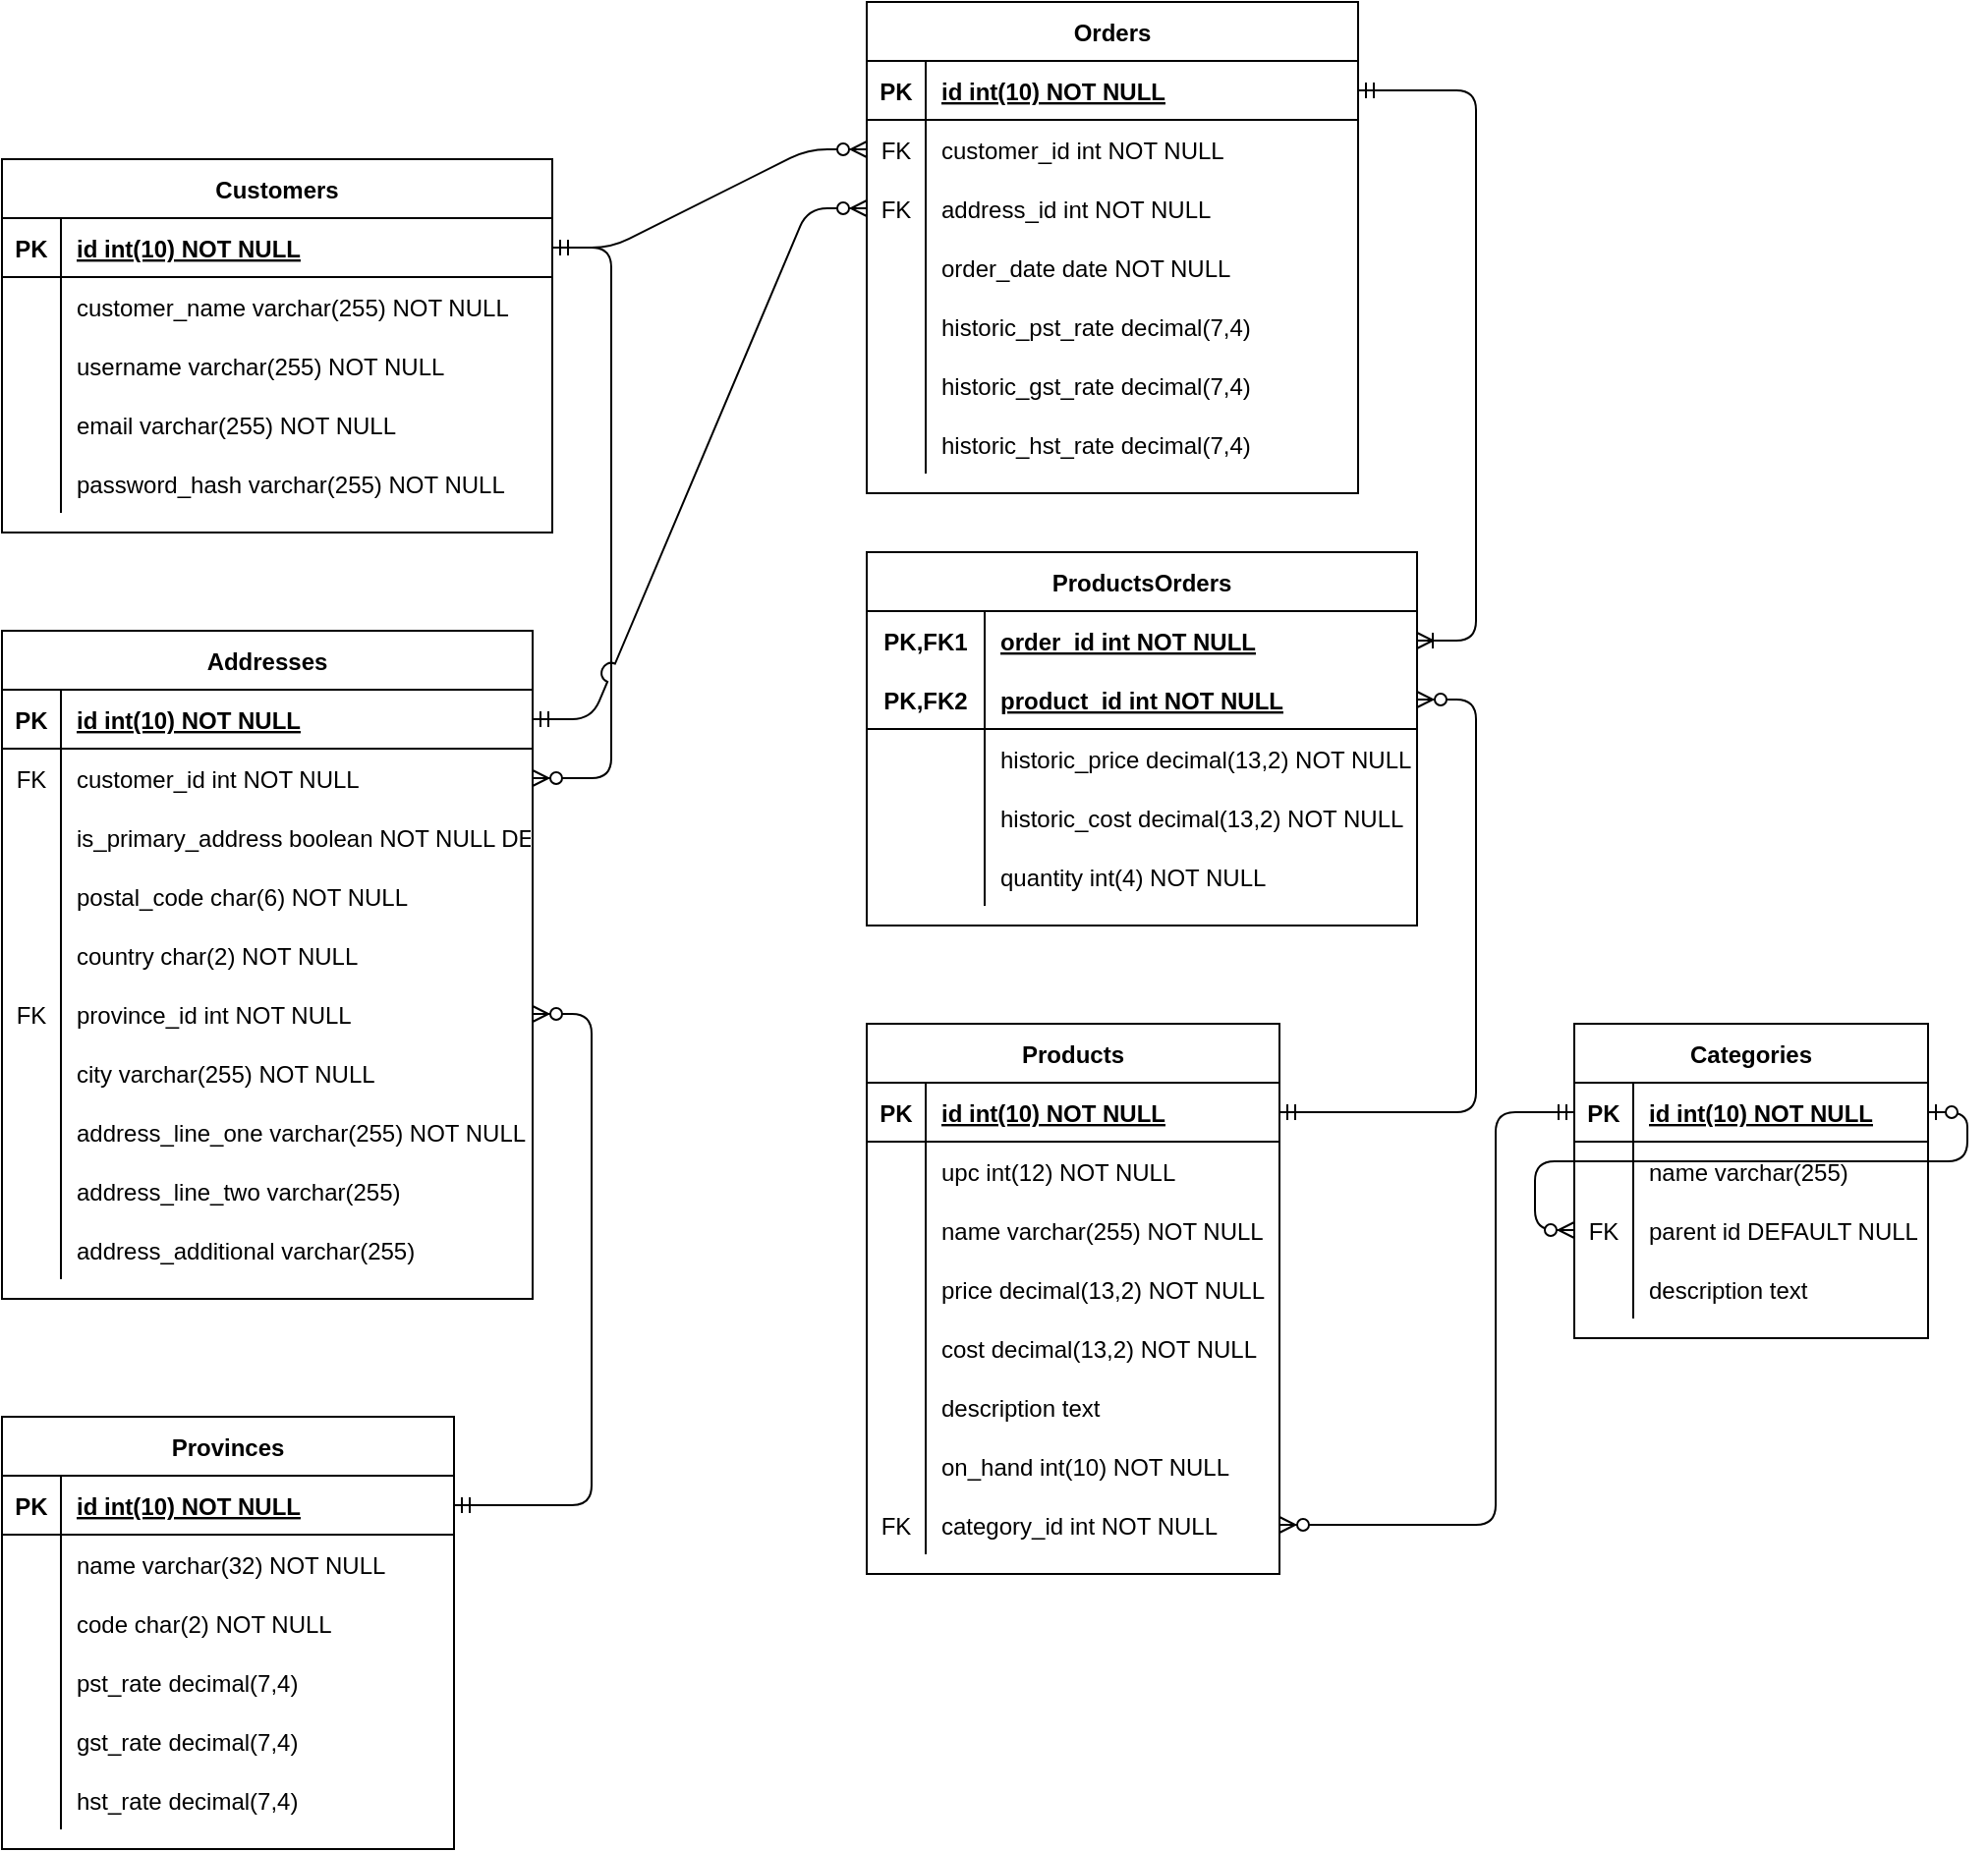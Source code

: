 <mxfile version="13.9.2" type="device"><diagram id="R2lEEEUBdFMjLlhIrx00" name="Page-1"><mxGraphModel dx="1422" dy="1862" grid="1" gridSize="10" guides="1" tooltips="1" connect="1" arrows="1" fold="1" page="1" pageScale="1" pageWidth="850" pageHeight="1100" math="0" shadow="0" extFonts="Permanent Marker^https://fonts.googleapis.com/css?family=Permanent+Marker"><root><mxCell id="0"/><mxCell id="1" parent="0"/><mxCell id="C-vyLk0tnHw3VtMMgP7b-2" value="Orders" style="shape=table;startSize=30;container=1;collapsible=1;childLayout=tableLayout;fixedRows=1;rowLines=0;fontStyle=1;align=center;resizeLast=1;" parent="1" vertex="1"><mxGeometry x="520" y="-160" width="250" height="250" as="geometry"/></mxCell><mxCell id="C-vyLk0tnHw3VtMMgP7b-3" value="" style="shape=partialRectangle;collapsible=0;dropTarget=0;pointerEvents=0;fillColor=none;points=[[0,0.5],[1,0.5]];portConstraint=eastwest;top=0;left=0;right=0;bottom=1;" parent="C-vyLk0tnHw3VtMMgP7b-2" vertex="1"><mxGeometry y="30" width="250" height="30" as="geometry"/></mxCell><mxCell id="C-vyLk0tnHw3VtMMgP7b-4" value="PK" style="shape=partialRectangle;overflow=hidden;connectable=0;fillColor=none;top=0;left=0;bottom=0;right=0;fontStyle=1;" parent="C-vyLk0tnHw3VtMMgP7b-3" vertex="1"><mxGeometry width="30" height="30" as="geometry"/></mxCell><mxCell id="C-vyLk0tnHw3VtMMgP7b-5" value="id int(10) NOT NULL" style="shape=partialRectangle;overflow=hidden;connectable=0;fillColor=none;top=0;left=0;bottom=0;right=0;align=left;spacingLeft=6;fontStyle=5;" parent="C-vyLk0tnHw3VtMMgP7b-3" vertex="1"><mxGeometry x="30" width="220" height="30" as="geometry"/></mxCell><mxCell id="C-vyLk0tnHw3VtMMgP7b-6" value="" style="shape=partialRectangle;collapsible=0;dropTarget=0;pointerEvents=0;fillColor=none;points=[[0,0.5],[1,0.5]];portConstraint=eastwest;top=0;left=0;right=0;bottom=0;" parent="C-vyLk0tnHw3VtMMgP7b-2" vertex="1"><mxGeometry y="60" width="250" height="30" as="geometry"/></mxCell><mxCell id="C-vyLk0tnHw3VtMMgP7b-7" value="FK" style="shape=partialRectangle;overflow=hidden;connectable=0;fillColor=none;top=0;left=0;bottom=0;right=0;" parent="C-vyLk0tnHw3VtMMgP7b-6" vertex="1"><mxGeometry width="30" height="30" as="geometry"/></mxCell><mxCell id="C-vyLk0tnHw3VtMMgP7b-8" value="customer_id int NOT NULL" style="shape=partialRectangle;overflow=hidden;connectable=0;fillColor=none;top=0;left=0;bottom=0;right=0;align=left;spacingLeft=6;" parent="C-vyLk0tnHw3VtMMgP7b-6" vertex="1"><mxGeometry x="30" width="220" height="30" as="geometry"/></mxCell><mxCell id="nPhzW1lSRiC0p9rcj-Ub-2" value="" style="shape=partialRectangle;collapsible=0;dropTarget=0;pointerEvents=0;fillColor=none;top=0;left=0;bottom=0;right=0;points=[[0,0.5],[1,0.5]];portConstraint=eastwest;" parent="C-vyLk0tnHw3VtMMgP7b-2" vertex="1"><mxGeometry y="90" width="250" height="30" as="geometry"/></mxCell><mxCell id="nPhzW1lSRiC0p9rcj-Ub-3" value="FK" style="shape=partialRectangle;connectable=0;fillColor=none;top=0;left=0;bottom=0;right=0;fontStyle=0;overflow=hidden;" parent="nPhzW1lSRiC0p9rcj-Ub-2" vertex="1"><mxGeometry width="30" height="30" as="geometry"/></mxCell><mxCell id="nPhzW1lSRiC0p9rcj-Ub-4" value="address_id int NOT NULL" style="shape=partialRectangle;connectable=0;fillColor=none;top=0;left=0;bottom=0;right=0;align=left;spacingLeft=6;fontStyle=0;overflow=hidden;" parent="nPhzW1lSRiC0p9rcj-Ub-2" vertex="1"><mxGeometry x="30" width="220" height="30" as="geometry"/></mxCell><mxCell id="C-vyLk0tnHw3VtMMgP7b-9" value="" style="shape=partialRectangle;collapsible=0;dropTarget=0;pointerEvents=0;fillColor=none;points=[[0,0.5],[1,0.5]];portConstraint=eastwest;top=0;left=0;right=0;bottom=0;" parent="C-vyLk0tnHw3VtMMgP7b-2" vertex="1"><mxGeometry y="120" width="250" height="30" as="geometry"/></mxCell><mxCell id="C-vyLk0tnHw3VtMMgP7b-10" value="" style="shape=partialRectangle;overflow=hidden;connectable=0;fillColor=none;top=0;left=0;bottom=0;right=0;" parent="C-vyLk0tnHw3VtMMgP7b-9" vertex="1"><mxGeometry width="30" height="30" as="geometry"/></mxCell><mxCell id="C-vyLk0tnHw3VtMMgP7b-11" value="order_date date NOT NULL" style="shape=partialRectangle;overflow=hidden;connectable=0;fillColor=none;top=0;left=0;bottom=0;right=0;align=left;spacingLeft=6;" parent="C-vyLk0tnHw3VtMMgP7b-9" vertex="1"><mxGeometry x="30" width="220" height="30" as="geometry"/></mxCell><mxCell id="nPhzW1lSRiC0p9rcj-Ub-43" value="" style="shape=partialRectangle;collapsible=0;dropTarget=0;pointerEvents=0;fillColor=none;top=0;left=0;bottom=0;right=0;points=[[0,0.5],[1,0.5]];portConstraint=eastwest;" parent="C-vyLk0tnHw3VtMMgP7b-2" vertex="1"><mxGeometry y="150" width="250" height="30" as="geometry"/></mxCell><mxCell id="nPhzW1lSRiC0p9rcj-Ub-44" value="" style="shape=partialRectangle;connectable=0;fillColor=none;top=0;left=0;bottom=0;right=0;editable=1;overflow=hidden;" parent="nPhzW1lSRiC0p9rcj-Ub-43" vertex="1"><mxGeometry width="30" height="30" as="geometry"/></mxCell><mxCell id="nPhzW1lSRiC0p9rcj-Ub-45" value="historic_pst_rate decimal(7,4)" style="shape=partialRectangle;connectable=0;fillColor=none;top=0;left=0;bottom=0;right=0;align=left;spacingLeft=6;overflow=hidden;" parent="nPhzW1lSRiC0p9rcj-Ub-43" vertex="1"><mxGeometry x="30" width="220" height="30" as="geometry"/></mxCell><mxCell id="nPhzW1lSRiC0p9rcj-Ub-46" value="" style="shape=partialRectangle;collapsible=0;dropTarget=0;pointerEvents=0;fillColor=none;top=0;left=0;bottom=0;right=0;points=[[0,0.5],[1,0.5]];portConstraint=eastwest;" parent="C-vyLk0tnHw3VtMMgP7b-2" vertex="1"><mxGeometry y="180" width="250" height="30" as="geometry"/></mxCell><mxCell id="nPhzW1lSRiC0p9rcj-Ub-47" value="" style="shape=partialRectangle;connectable=0;fillColor=none;top=0;left=0;bottom=0;right=0;editable=1;overflow=hidden;" parent="nPhzW1lSRiC0p9rcj-Ub-46" vertex="1"><mxGeometry width="30" height="30" as="geometry"/></mxCell><mxCell id="nPhzW1lSRiC0p9rcj-Ub-48" value="historic_gst_rate decimal(7,4)" style="shape=partialRectangle;connectable=0;fillColor=none;top=0;left=0;bottom=0;right=0;align=left;spacingLeft=6;overflow=hidden;" parent="nPhzW1lSRiC0p9rcj-Ub-46" vertex="1"><mxGeometry x="30" width="220" height="30" as="geometry"/></mxCell><mxCell id="nPhzW1lSRiC0p9rcj-Ub-57" value="" style="shape=partialRectangle;collapsible=0;dropTarget=0;pointerEvents=0;fillColor=none;top=0;left=0;bottom=0;right=0;points=[[0,0.5],[1,0.5]];portConstraint=eastwest;" parent="C-vyLk0tnHw3VtMMgP7b-2" vertex="1"><mxGeometry y="210" width="250" height="30" as="geometry"/></mxCell><mxCell id="nPhzW1lSRiC0p9rcj-Ub-58" value="" style="shape=partialRectangle;connectable=0;fillColor=none;top=0;left=0;bottom=0;right=0;editable=1;overflow=hidden;" parent="nPhzW1lSRiC0p9rcj-Ub-57" vertex="1"><mxGeometry width="30" height="30" as="geometry"/></mxCell><mxCell id="nPhzW1lSRiC0p9rcj-Ub-59" value="historic_hst_rate decimal(7,4)" style="shape=partialRectangle;connectable=0;fillColor=none;top=0;left=0;bottom=0;right=0;align=left;spacingLeft=6;overflow=hidden;" parent="nPhzW1lSRiC0p9rcj-Ub-57" vertex="1"><mxGeometry x="30" width="220" height="30" as="geometry"/></mxCell><mxCell id="C-vyLk0tnHw3VtMMgP7b-23" value="Customers" style="shape=table;startSize=30;container=1;collapsible=1;childLayout=tableLayout;fixedRows=1;rowLines=0;fontStyle=1;align=center;resizeLast=1;" parent="1" vertex="1"><mxGeometry x="80" y="-80" width="280" height="190" as="geometry"/></mxCell><mxCell id="C-vyLk0tnHw3VtMMgP7b-24" value="" style="shape=partialRectangle;collapsible=0;dropTarget=0;pointerEvents=0;fillColor=none;points=[[0,0.5],[1,0.5]];portConstraint=eastwest;top=0;left=0;right=0;bottom=1;" parent="C-vyLk0tnHw3VtMMgP7b-23" vertex="1"><mxGeometry y="30" width="280" height="30" as="geometry"/></mxCell><mxCell id="C-vyLk0tnHw3VtMMgP7b-25" value="PK" style="shape=partialRectangle;overflow=hidden;connectable=0;fillColor=none;top=0;left=0;bottom=0;right=0;fontStyle=1;" parent="C-vyLk0tnHw3VtMMgP7b-24" vertex="1"><mxGeometry width="30" height="30" as="geometry"/></mxCell><mxCell id="C-vyLk0tnHw3VtMMgP7b-26" value="id int(10) NOT NULL" style="shape=partialRectangle;overflow=hidden;connectable=0;fillColor=none;top=0;left=0;bottom=0;right=0;align=left;spacingLeft=6;fontStyle=5;" parent="C-vyLk0tnHw3VtMMgP7b-24" vertex="1"><mxGeometry x="30" width="250" height="30" as="geometry"/></mxCell><mxCell id="C-vyLk0tnHw3VtMMgP7b-27" value="" style="shape=partialRectangle;collapsible=0;dropTarget=0;pointerEvents=0;fillColor=none;points=[[0,0.5],[1,0.5]];portConstraint=eastwest;top=0;left=0;right=0;bottom=0;" parent="C-vyLk0tnHw3VtMMgP7b-23" vertex="1"><mxGeometry y="60" width="280" height="30" as="geometry"/></mxCell><mxCell id="C-vyLk0tnHw3VtMMgP7b-28" value="" style="shape=partialRectangle;overflow=hidden;connectable=0;fillColor=none;top=0;left=0;bottom=0;right=0;" parent="C-vyLk0tnHw3VtMMgP7b-27" vertex="1"><mxGeometry width="30" height="30" as="geometry"/></mxCell><mxCell id="C-vyLk0tnHw3VtMMgP7b-29" value="customer_name varchar(255) NOT NULL" style="shape=partialRectangle;overflow=hidden;connectable=0;fillColor=none;top=0;left=0;bottom=0;right=0;align=left;spacingLeft=6;" parent="C-vyLk0tnHw3VtMMgP7b-27" vertex="1"><mxGeometry x="30" width="250" height="30" as="geometry"/></mxCell><mxCell id="Vm9Gwb_tEw7tHFmWl7O4-14" value="" style="shape=partialRectangle;collapsible=0;dropTarget=0;pointerEvents=0;fillColor=none;top=0;left=0;bottom=0;right=0;points=[[0,0.5],[1,0.5]];portConstraint=eastwest;" parent="C-vyLk0tnHw3VtMMgP7b-23" vertex="1"><mxGeometry y="90" width="280" height="30" as="geometry"/></mxCell><mxCell id="Vm9Gwb_tEw7tHFmWl7O4-15" value="" style="shape=partialRectangle;connectable=0;fillColor=none;top=0;left=0;bottom=0;right=0;editable=1;overflow=hidden;" parent="Vm9Gwb_tEw7tHFmWl7O4-14" vertex="1"><mxGeometry width="30" height="30" as="geometry"/></mxCell><mxCell id="Vm9Gwb_tEw7tHFmWl7O4-16" value="username varchar(255) NOT NULL" style="shape=partialRectangle;connectable=0;fillColor=none;top=0;left=0;bottom=0;right=0;align=left;spacingLeft=6;overflow=hidden;" parent="Vm9Gwb_tEw7tHFmWl7O4-14" vertex="1"><mxGeometry x="30" width="250" height="30" as="geometry"/></mxCell><mxCell id="Vm9Gwb_tEw7tHFmWl7O4-17" value="" style="shape=partialRectangle;collapsible=0;dropTarget=0;pointerEvents=0;fillColor=none;top=0;left=0;bottom=0;right=0;points=[[0,0.5],[1,0.5]];portConstraint=eastwest;" parent="C-vyLk0tnHw3VtMMgP7b-23" vertex="1"><mxGeometry y="120" width="280" height="30" as="geometry"/></mxCell><mxCell id="Vm9Gwb_tEw7tHFmWl7O4-18" value="" style="shape=partialRectangle;connectable=0;fillColor=none;top=0;left=0;bottom=0;right=0;editable=1;overflow=hidden;" parent="Vm9Gwb_tEw7tHFmWl7O4-17" vertex="1"><mxGeometry width="30" height="30" as="geometry"/></mxCell><mxCell id="Vm9Gwb_tEw7tHFmWl7O4-19" value="email varchar(255) NOT NULL" style="shape=partialRectangle;connectable=0;fillColor=none;top=0;left=0;bottom=0;right=0;align=left;spacingLeft=6;overflow=hidden;" parent="Vm9Gwb_tEw7tHFmWl7O4-17" vertex="1"><mxGeometry x="30" width="250" height="30" as="geometry"/></mxCell><mxCell id="vbGOqvu1gYMcxDb8HXCJ-26" value="" style="shape=partialRectangle;collapsible=0;dropTarget=0;pointerEvents=0;fillColor=none;top=0;left=0;bottom=0;right=0;points=[[0,0.5],[1,0.5]];portConstraint=eastwest;" parent="C-vyLk0tnHw3VtMMgP7b-23" vertex="1"><mxGeometry y="150" width="280" height="30" as="geometry"/></mxCell><mxCell id="vbGOqvu1gYMcxDb8HXCJ-27" value="" style="shape=partialRectangle;connectable=0;fillColor=none;top=0;left=0;bottom=0;right=0;editable=1;overflow=hidden;" parent="vbGOqvu1gYMcxDb8HXCJ-26" vertex="1"><mxGeometry width="30" height="30" as="geometry"/></mxCell><mxCell id="vbGOqvu1gYMcxDb8HXCJ-28" value="password_hash varchar(255) NOT NULL" style="shape=partialRectangle;connectable=0;fillColor=none;top=0;left=0;bottom=0;right=0;align=left;spacingLeft=6;overflow=hidden;" parent="vbGOqvu1gYMcxDb8HXCJ-26" vertex="1"><mxGeometry x="30" width="250" height="30" as="geometry"/></mxCell><mxCell id="Vm9Gwb_tEw7tHFmWl7O4-1" value="Addresses" style="shape=table;startSize=30;container=1;collapsible=1;childLayout=tableLayout;fixedRows=1;rowLines=0;fontStyle=1;align=center;resizeLast=1;" parent="1" vertex="1"><mxGeometry x="80" y="160" width="270" height="340" as="geometry"/></mxCell><mxCell id="Vm9Gwb_tEw7tHFmWl7O4-2" value="" style="shape=partialRectangle;collapsible=0;dropTarget=0;pointerEvents=0;fillColor=none;top=0;left=0;bottom=1;right=0;points=[[0,0.5],[1,0.5]];portConstraint=eastwest;" parent="Vm9Gwb_tEw7tHFmWl7O4-1" vertex="1"><mxGeometry y="30" width="270" height="30" as="geometry"/></mxCell><mxCell id="Vm9Gwb_tEw7tHFmWl7O4-3" value="PK" style="shape=partialRectangle;connectable=0;fillColor=none;top=0;left=0;bottom=0;right=0;fontStyle=1;overflow=hidden;" parent="Vm9Gwb_tEw7tHFmWl7O4-2" vertex="1"><mxGeometry width="30" height="30" as="geometry"/></mxCell><mxCell id="Vm9Gwb_tEw7tHFmWl7O4-4" value="id int(10) NOT NULL" style="shape=partialRectangle;connectable=0;fillColor=none;top=0;left=0;bottom=0;right=0;align=left;spacingLeft=6;fontStyle=5;overflow=hidden;" parent="Vm9Gwb_tEw7tHFmWl7O4-2" vertex="1"><mxGeometry x="30" width="240" height="30" as="geometry"/></mxCell><mxCell id="Vm9Gwb_tEw7tHFmWl7O4-5" value="" style="shape=partialRectangle;collapsible=0;dropTarget=0;pointerEvents=0;fillColor=none;top=0;left=0;bottom=0;right=0;points=[[0,0.5],[1,0.5]];portConstraint=eastwest;" parent="Vm9Gwb_tEw7tHFmWl7O4-1" vertex="1"><mxGeometry y="60" width="270" height="30" as="geometry"/></mxCell><mxCell id="Vm9Gwb_tEw7tHFmWl7O4-6" value="FK" style="shape=partialRectangle;connectable=0;fillColor=none;top=0;left=0;bottom=0;right=0;editable=1;overflow=hidden;" parent="Vm9Gwb_tEw7tHFmWl7O4-5" vertex="1"><mxGeometry width="30" height="30" as="geometry"/></mxCell><mxCell id="Vm9Gwb_tEw7tHFmWl7O4-7" value="customer_id int NOT NULL" style="shape=partialRectangle;connectable=0;fillColor=none;top=0;left=0;bottom=0;right=0;align=left;spacingLeft=6;overflow=hidden;" parent="Vm9Gwb_tEw7tHFmWl7O4-5" vertex="1"><mxGeometry x="30" width="240" height="30" as="geometry"/></mxCell><mxCell id="Vm9Gwb_tEw7tHFmWl7O4-88" value="" style="shape=partialRectangle;collapsible=0;dropTarget=0;pointerEvents=0;fillColor=none;top=0;left=0;bottom=0;right=0;points=[[0,0.5],[1,0.5]];portConstraint=eastwest;" parent="Vm9Gwb_tEw7tHFmWl7O4-1" vertex="1"><mxGeometry y="90" width="270" height="30" as="geometry"/></mxCell><mxCell id="Vm9Gwb_tEw7tHFmWl7O4-89" value="" style="shape=partialRectangle;connectable=0;fillColor=none;top=0;left=0;bottom=0;right=0;editable=1;overflow=hidden;" parent="Vm9Gwb_tEw7tHFmWl7O4-88" vertex="1"><mxGeometry width="30" height="30" as="geometry"/></mxCell><mxCell id="Vm9Gwb_tEw7tHFmWl7O4-90" value="is_primary_address boolean NOT NULL DEFAULT 0" style="shape=partialRectangle;connectable=0;fillColor=none;top=0;left=0;bottom=0;right=0;align=left;spacingLeft=6;overflow=hidden;" parent="Vm9Gwb_tEw7tHFmWl7O4-88" vertex="1"><mxGeometry x="30" width="240" height="30" as="geometry"/></mxCell><mxCell id="Vm9Gwb_tEw7tHFmWl7O4-8" value="" style="shape=partialRectangle;collapsible=0;dropTarget=0;pointerEvents=0;fillColor=none;top=0;left=0;bottom=0;right=0;points=[[0,0.5],[1,0.5]];portConstraint=eastwest;" parent="Vm9Gwb_tEw7tHFmWl7O4-1" vertex="1"><mxGeometry y="120" width="270" height="30" as="geometry"/></mxCell><mxCell id="Vm9Gwb_tEw7tHFmWl7O4-9" value="" style="shape=partialRectangle;connectable=0;fillColor=none;top=0;left=0;bottom=0;right=0;editable=1;overflow=hidden;" parent="Vm9Gwb_tEw7tHFmWl7O4-8" vertex="1"><mxGeometry width="30" height="30" as="geometry"/></mxCell><mxCell id="Vm9Gwb_tEw7tHFmWl7O4-10" value="postal_code char(6) NOT NULL" style="shape=partialRectangle;connectable=0;fillColor=none;top=0;left=0;bottom=0;right=0;align=left;spacingLeft=6;overflow=hidden;" parent="Vm9Gwb_tEw7tHFmWl7O4-8" vertex="1"><mxGeometry x="30" width="240" height="30" as="geometry"/></mxCell><mxCell id="Vm9Gwb_tEw7tHFmWl7O4-11" value="" style="shape=partialRectangle;collapsible=0;dropTarget=0;pointerEvents=0;fillColor=none;top=0;left=0;bottom=0;right=0;points=[[0,0.5],[1,0.5]];portConstraint=eastwest;" parent="Vm9Gwb_tEw7tHFmWl7O4-1" vertex="1"><mxGeometry y="150" width="270" height="30" as="geometry"/></mxCell><mxCell id="Vm9Gwb_tEw7tHFmWl7O4-12" value="" style="shape=partialRectangle;connectable=0;fillColor=none;top=0;left=0;bottom=0;right=0;editable=1;overflow=hidden;" parent="Vm9Gwb_tEw7tHFmWl7O4-11" vertex="1"><mxGeometry width="30" height="30" as="geometry"/></mxCell><mxCell id="Vm9Gwb_tEw7tHFmWl7O4-13" value="country char(2) NOT NULL" style="shape=partialRectangle;connectable=0;fillColor=none;top=0;left=0;bottom=0;right=0;align=left;spacingLeft=6;overflow=hidden;" parent="Vm9Gwb_tEw7tHFmWl7O4-11" vertex="1"><mxGeometry x="30" width="240" height="30" as="geometry"/></mxCell><mxCell id="vbGOqvu1gYMcxDb8HXCJ-18" value="" style="shape=partialRectangle;collapsible=0;dropTarget=0;pointerEvents=0;fillColor=none;top=0;left=0;bottom=0;right=0;points=[[0,0.5],[1,0.5]];portConstraint=eastwest;" parent="Vm9Gwb_tEw7tHFmWl7O4-1" vertex="1"><mxGeometry y="180" width="270" height="30" as="geometry"/></mxCell><mxCell id="vbGOqvu1gYMcxDb8HXCJ-19" value="FK" style="shape=partialRectangle;connectable=0;fillColor=none;top=0;left=0;bottom=0;right=0;fontStyle=0;overflow=hidden;" parent="vbGOqvu1gYMcxDb8HXCJ-18" vertex="1"><mxGeometry width="30" height="30" as="geometry"/></mxCell><mxCell id="vbGOqvu1gYMcxDb8HXCJ-20" value="province_id int NOT NULL" style="shape=partialRectangle;connectable=0;fillColor=none;top=0;left=0;bottom=0;right=0;align=left;spacingLeft=6;fontStyle=0;overflow=hidden;" parent="vbGOqvu1gYMcxDb8HXCJ-18" vertex="1"><mxGeometry x="30" width="240" height="30" as="geometry"/></mxCell><mxCell id="Vm9Gwb_tEw7tHFmWl7O4-50" value="" style="shape=partialRectangle;collapsible=0;dropTarget=0;pointerEvents=0;fillColor=none;top=0;left=0;bottom=0;right=0;points=[[0,0.5],[1,0.5]];portConstraint=eastwest;" parent="Vm9Gwb_tEw7tHFmWl7O4-1" vertex="1"><mxGeometry y="210" width="270" height="30" as="geometry"/></mxCell><mxCell id="Vm9Gwb_tEw7tHFmWl7O4-51" value="" style="shape=partialRectangle;connectable=0;fillColor=none;top=0;left=0;bottom=0;right=0;editable=1;overflow=hidden;" parent="Vm9Gwb_tEw7tHFmWl7O4-50" vertex="1"><mxGeometry width="30" height="30" as="geometry"/></mxCell><mxCell id="Vm9Gwb_tEw7tHFmWl7O4-52" value="city varchar(255) NOT NULL" style="shape=partialRectangle;connectable=0;fillColor=none;top=0;left=0;bottom=0;right=0;align=left;spacingLeft=6;overflow=hidden;" parent="Vm9Gwb_tEw7tHFmWl7O4-50" vertex="1"><mxGeometry x="30" width="240" height="30" as="geometry"/></mxCell><mxCell id="Vm9Gwb_tEw7tHFmWl7O4-64" value="" style="shape=partialRectangle;collapsible=0;dropTarget=0;pointerEvents=0;fillColor=none;top=0;left=0;bottom=0;right=0;points=[[0,0.5],[1,0.5]];portConstraint=eastwest;" parent="Vm9Gwb_tEw7tHFmWl7O4-1" vertex="1"><mxGeometry y="240" width="270" height="30" as="geometry"/></mxCell><mxCell id="Vm9Gwb_tEw7tHFmWl7O4-65" value="" style="shape=partialRectangle;connectable=0;fillColor=none;top=0;left=0;bottom=0;right=0;editable=1;overflow=hidden;" parent="Vm9Gwb_tEw7tHFmWl7O4-64" vertex="1"><mxGeometry width="30" height="30" as="geometry"/></mxCell><mxCell id="Vm9Gwb_tEw7tHFmWl7O4-66" value="address_line_one varchar(255) NOT NULL" style="shape=partialRectangle;connectable=0;fillColor=none;top=0;left=0;bottom=0;right=0;align=left;spacingLeft=6;overflow=hidden;" parent="Vm9Gwb_tEw7tHFmWl7O4-64" vertex="1"><mxGeometry x="30" width="240" height="30" as="geometry"/></mxCell><mxCell id="Vm9Gwb_tEw7tHFmWl7O4-75" value="" style="shape=partialRectangle;collapsible=0;dropTarget=0;pointerEvents=0;fillColor=none;top=0;left=0;bottom=0;right=0;points=[[0,0.5],[1,0.5]];portConstraint=eastwest;" parent="Vm9Gwb_tEw7tHFmWl7O4-1" vertex="1"><mxGeometry y="270" width="270" height="30" as="geometry"/></mxCell><mxCell id="Vm9Gwb_tEw7tHFmWl7O4-76" value="" style="shape=partialRectangle;connectable=0;fillColor=none;top=0;left=0;bottom=0;right=0;editable=1;overflow=hidden;" parent="Vm9Gwb_tEw7tHFmWl7O4-75" vertex="1"><mxGeometry width="30" height="30" as="geometry"/></mxCell><mxCell id="Vm9Gwb_tEw7tHFmWl7O4-77" value="address_line_two varchar(255)" style="shape=partialRectangle;connectable=0;fillColor=none;top=0;left=0;bottom=0;right=0;align=left;spacingLeft=6;overflow=hidden;" parent="Vm9Gwb_tEw7tHFmWl7O4-75" vertex="1"><mxGeometry x="30" width="240" height="30" as="geometry"/></mxCell><mxCell id="Vm9Gwb_tEw7tHFmWl7O4-78" value="" style="shape=partialRectangle;collapsible=0;dropTarget=0;pointerEvents=0;fillColor=none;top=0;left=0;bottom=0;right=0;points=[[0,0.5],[1,0.5]];portConstraint=eastwest;" parent="Vm9Gwb_tEw7tHFmWl7O4-1" vertex="1"><mxGeometry y="300" width="270" height="30" as="geometry"/></mxCell><mxCell id="Vm9Gwb_tEw7tHFmWl7O4-79" value="" style="shape=partialRectangle;connectable=0;fillColor=none;top=0;left=0;bottom=0;right=0;editable=1;overflow=hidden;" parent="Vm9Gwb_tEw7tHFmWl7O4-78" vertex="1"><mxGeometry width="30" height="30" as="geometry"/></mxCell><mxCell id="Vm9Gwb_tEw7tHFmWl7O4-80" value="address_additional varchar(255)" style="shape=partialRectangle;connectable=0;fillColor=none;top=0;left=0;bottom=0;right=0;align=left;spacingLeft=6;overflow=hidden;" parent="Vm9Gwb_tEw7tHFmWl7O4-78" vertex="1"><mxGeometry x="30" width="240" height="30" as="geometry"/></mxCell><mxCell id="Vm9Gwb_tEw7tHFmWl7O4-21" value="Products" style="shape=table;startSize=30;container=1;collapsible=1;childLayout=tableLayout;fixedRows=1;rowLines=0;fontStyle=1;align=center;resizeLast=1;" parent="1" vertex="1"><mxGeometry x="520" y="360" width="210" height="280" as="geometry"><mxRectangle x="520" y="360" width="80" height="30" as="alternateBounds"/></mxGeometry></mxCell><mxCell id="Vm9Gwb_tEw7tHFmWl7O4-22" value="" style="shape=partialRectangle;collapsible=0;dropTarget=0;pointerEvents=0;fillColor=none;top=0;left=0;bottom=1;right=0;points=[[0,0.5],[1,0.5]];portConstraint=eastwest;" parent="Vm9Gwb_tEw7tHFmWl7O4-21" vertex="1"><mxGeometry y="30" width="210" height="30" as="geometry"/></mxCell><mxCell id="Vm9Gwb_tEw7tHFmWl7O4-23" value="PK" style="shape=partialRectangle;connectable=0;fillColor=none;top=0;left=0;bottom=0;right=0;fontStyle=1;overflow=hidden;" parent="Vm9Gwb_tEw7tHFmWl7O4-22" vertex="1"><mxGeometry width="30" height="30" as="geometry"/></mxCell><mxCell id="Vm9Gwb_tEw7tHFmWl7O4-24" value="id int(10) NOT NULL" style="shape=partialRectangle;connectable=0;fillColor=none;top=0;left=0;bottom=0;right=0;align=left;spacingLeft=6;fontStyle=5;overflow=hidden;" parent="Vm9Gwb_tEw7tHFmWl7O4-22" vertex="1"><mxGeometry x="30" width="180" height="30" as="geometry"/></mxCell><mxCell id="Vm9Gwb_tEw7tHFmWl7O4-25" value="" style="shape=partialRectangle;collapsible=0;dropTarget=0;pointerEvents=0;fillColor=none;top=0;left=0;bottom=0;right=0;points=[[0,0.5],[1,0.5]];portConstraint=eastwest;" parent="Vm9Gwb_tEw7tHFmWl7O4-21" vertex="1"><mxGeometry y="60" width="210" height="30" as="geometry"/></mxCell><mxCell id="Vm9Gwb_tEw7tHFmWl7O4-26" value="" style="shape=partialRectangle;connectable=0;fillColor=none;top=0;left=0;bottom=0;right=0;editable=1;overflow=hidden;" parent="Vm9Gwb_tEw7tHFmWl7O4-25" vertex="1"><mxGeometry width="30" height="30" as="geometry"/></mxCell><mxCell id="Vm9Gwb_tEw7tHFmWl7O4-27" value="upc int(12) NOT NULL" style="shape=partialRectangle;connectable=0;fillColor=none;top=0;left=0;bottom=0;right=0;align=left;spacingLeft=6;overflow=hidden;" parent="Vm9Gwb_tEw7tHFmWl7O4-25" vertex="1"><mxGeometry x="30" width="180" height="30" as="geometry"/></mxCell><mxCell id="UjlOJOkXrcnpJlNwsApq-1" value="" style="shape=partialRectangle;collapsible=0;dropTarget=0;pointerEvents=0;fillColor=none;top=0;left=0;bottom=0;right=0;points=[[0,0.5],[1,0.5]];portConstraint=eastwest;" parent="Vm9Gwb_tEw7tHFmWl7O4-21" vertex="1"><mxGeometry y="90" width="210" height="30" as="geometry"/></mxCell><mxCell id="UjlOJOkXrcnpJlNwsApq-2" value="" style="shape=partialRectangle;connectable=0;fillColor=none;top=0;left=0;bottom=0;right=0;editable=1;overflow=hidden;" parent="UjlOJOkXrcnpJlNwsApq-1" vertex="1"><mxGeometry width="30" height="30" as="geometry"/></mxCell><mxCell id="UjlOJOkXrcnpJlNwsApq-3" value="name varchar(255) NOT NULL" style="shape=partialRectangle;connectable=0;fillColor=none;top=0;left=0;bottom=0;right=0;align=left;spacingLeft=6;overflow=hidden;" parent="UjlOJOkXrcnpJlNwsApq-1" vertex="1"><mxGeometry x="30" width="180" height="30" as="geometry"/></mxCell><mxCell id="Vm9Gwb_tEw7tHFmWl7O4-31" value="" style="shape=partialRectangle;collapsible=0;dropTarget=0;pointerEvents=0;fillColor=none;top=0;left=0;bottom=0;right=0;points=[[0,0.5],[1,0.5]];portConstraint=eastwest;" parent="Vm9Gwb_tEw7tHFmWl7O4-21" vertex="1"><mxGeometry y="120" width="210" height="30" as="geometry"/></mxCell><mxCell id="Vm9Gwb_tEw7tHFmWl7O4-32" value="" style="shape=partialRectangle;connectable=0;fillColor=none;top=0;left=0;bottom=0;right=0;editable=1;overflow=hidden;" parent="Vm9Gwb_tEw7tHFmWl7O4-31" vertex="1"><mxGeometry width="30" height="30" as="geometry"/></mxCell><mxCell id="Vm9Gwb_tEw7tHFmWl7O4-33" value="price decimal(13,2) NOT NULL" style="shape=partialRectangle;connectable=0;fillColor=none;top=0;left=0;bottom=0;right=0;align=left;spacingLeft=6;overflow=hidden;" parent="Vm9Gwb_tEw7tHFmWl7O4-31" vertex="1"><mxGeometry x="30" width="180" height="30" as="geometry"/></mxCell><mxCell id="nPhzW1lSRiC0p9rcj-Ub-34" value="" style="shape=partialRectangle;collapsible=0;dropTarget=0;pointerEvents=0;fillColor=none;top=0;left=0;bottom=0;right=0;points=[[0,0.5],[1,0.5]];portConstraint=eastwest;" parent="Vm9Gwb_tEw7tHFmWl7O4-21" vertex="1"><mxGeometry y="150" width="210" height="30" as="geometry"/></mxCell><mxCell id="nPhzW1lSRiC0p9rcj-Ub-35" value="" style="shape=partialRectangle;connectable=0;fillColor=none;top=0;left=0;bottom=0;right=0;editable=1;overflow=hidden;" parent="nPhzW1lSRiC0p9rcj-Ub-34" vertex="1"><mxGeometry width="30" height="30" as="geometry"/></mxCell><mxCell id="nPhzW1lSRiC0p9rcj-Ub-36" value="cost decimal(13,2) NOT NULL" style="shape=partialRectangle;connectable=0;fillColor=none;top=0;left=0;bottom=0;right=0;align=left;spacingLeft=6;overflow=hidden;" parent="nPhzW1lSRiC0p9rcj-Ub-34" vertex="1"><mxGeometry x="30" width="180" height="30" as="geometry"/></mxCell><mxCell id="nPhzW1lSRiC0p9rcj-Ub-40" value="" style="shape=partialRectangle;collapsible=0;dropTarget=0;pointerEvents=0;fillColor=none;top=0;left=0;bottom=0;right=0;points=[[0,0.5],[1,0.5]];portConstraint=eastwest;" parent="Vm9Gwb_tEw7tHFmWl7O4-21" vertex="1"><mxGeometry y="180" width="210" height="30" as="geometry"/></mxCell><mxCell id="nPhzW1lSRiC0p9rcj-Ub-41" value="" style="shape=partialRectangle;connectable=0;fillColor=none;top=0;left=0;bottom=0;right=0;editable=1;overflow=hidden;" parent="nPhzW1lSRiC0p9rcj-Ub-40" vertex="1"><mxGeometry width="30" height="30" as="geometry"/></mxCell><mxCell id="nPhzW1lSRiC0p9rcj-Ub-42" value="description text" style="shape=partialRectangle;connectable=0;fillColor=none;top=0;left=0;bottom=0;right=0;align=left;spacingLeft=6;overflow=hidden;" parent="nPhzW1lSRiC0p9rcj-Ub-40" vertex="1"><mxGeometry x="30" width="180" height="30" as="geometry"/></mxCell><mxCell id="nPhzW1lSRiC0p9rcj-Ub-37" value="" style="shape=partialRectangle;collapsible=0;dropTarget=0;pointerEvents=0;fillColor=none;top=0;left=0;bottom=0;right=0;points=[[0,0.5],[1,0.5]];portConstraint=eastwest;" parent="Vm9Gwb_tEw7tHFmWl7O4-21" vertex="1"><mxGeometry y="210" width="210" height="30" as="geometry"/></mxCell><mxCell id="nPhzW1lSRiC0p9rcj-Ub-38" value="" style="shape=partialRectangle;connectable=0;fillColor=none;top=0;left=0;bottom=0;right=0;editable=1;overflow=hidden;" parent="nPhzW1lSRiC0p9rcj-Ub-37" vertex="1"><mxGeometry width="30" height="30" as="geometry"/></mxCell><mxCell id="nPhzW1lSRiC0p9rcj-Ub-39" value="on_hand int(10) NOT NULL" style="shape=partialRectangle;connectable=0;fillColor=none;top=0;left=0;bottom=0;right=0;align=left;spacingLeft=6;overflow=hidden;" parent="nPhzW1lSRiC0p9rcj-Ub-37" vertex="1"><mxGeometry x="30" width="180" height="30" as="geometry"/></mxCell><mxCell id="ScfRTB5gO2GzYY0SKd5u-32" value="" style="shape=partialRectangle;collapsible=0;dropTarget=0;pointerEvents=0;fillColor=none;top=0;left=0;bottom=0;right=0;points=[[0,0.5],[1,0.5]];portConstraint=eastwest;" vertex="1" parent="Vm9Gwb_tEw7tHFmWl7O4-21"><mxGeometry y="240" width="210" height="30" as="geometry"/></mxCell><mxCell id="ScfRTB5gO2GzYY0SKd5u-33" value="FK" style="shape=partialRectangle;connectable=0;fillColor=none;top=0;left=0;bottom=0;right=0;fontStyle=0;overflow=hidden;" vertex="1" parent="ScfRTB5gO2GzYY0SKd5u-32"><mxGeometry width="30" height="30" as="geometry"/></mxCell><mxCell id="ScfRTB5gO2GzYY0SKd5u-34" value="category_id int NOT NULL" style="shape=partialRectangle;connectable=0;fillColor=none;top=0;left=0;bottom=0;right=0;align=left;spacingLeft=6;fontStyle=0;overflow=hidden;" vertex="1" parent="ScfRTB5gO2GzYY0SKd5u-32"><mxGeometry x="30" width="180" height="30" as="geometry"/></mxCell><mxCell id="Vm9Gwb_tEw7tHFmWl7O4-34" value="ProductsOrders" style="shape=table;startSize=30;container=1;collapsible=1;childLayout=tableLayout;fixedRows=1;rowLines=0;fontStyle=1;align=center;resizeLast=1;" parent="1" vertex="1"><mxGeometry x="520" y="120" width="280" height="190" as="geometry"/></mxCell><mxCell id="Vm9Gwb_tEw7tHFmWl7O4-35" value="" style="shape=partialRectangle;collapsible=0;dropTarget=0;pointerEvents=0;fillColor=none;top=0;left=0;bottom=0;right=0;points=[[0,0.5],[1,0.5]];portConstraint=eastwest;" parent="Vm9Gwb_tEw7tHFmWl7O4-34" vertex="1"><mxGeometry y="30" width="280" height="30" as="geometry"/></mxCell><mxCell id="Vm9Gwb_tEw7tHFmWl7O4-36" value="PK,FK1" style="shape=partialRectangle;connectable=0;fillColor=none;top=0;left=0;bottom=0;right=0;fontStyle=1;overflow=hidden;" parent="Vm9Gwb_tEw7tHFmWl7O4-35" vertex="1"><mxGeometry width="60" height="30" as="geometry"/></mxCell><mxCell id="Vm9Gwb_tEw7tHFmWl7O4-37" value="order_id int NOT NULL" style="shape=partialRectangle;connectable=0;fillColor=none;top=0;left=0;bottom=0;right=0;align=left;spacingLeft=6;fontStyle=5;overflow=hidden;" parent="Vm9Gwb_tEw7tHFmWl7O4-35" vertex="1"><mxGeometry x="60" width="220" height="30" as="geometry"/></mxCell><mxCell id="Vm9Gwb_tEw7tHFmWl7O4-38" value="" style="shape=partialRectangle;collapsible=0;dropTarget=0;pointerEvents=0;fillColor=none;top=0;left=0;bottom=1;right=0;points=[[0,0.5],[1,0.5]];portConstraint=eastwest;" parent="Vm9Gwb_tEw7tHFmWl7O4-34" vertex="1"><mxGeometry y="60" width="280" height="30" as="geometry"/></mxCell><mxCell id="Vm9Gwb_tEw7tHFmWl7O4-39" value="PK,FK2" style="shape=partialRectangle;connectable=0;fillColor=none;top=0;left=0;bottom=0;right=0;fontStyle=1;overflow=hidden;" parent="Vm9Gwb_tEw7tHFmWl7O4-38" vertex="1"><mxGeometry width="60" height="30" as="geometry"/></mxCell><mxCell id="Vm9Gwb_tEw7tHFmWl7O4-40" value="product_id int NOT NULL" style="shape=partialRectangle;connectable=0;fillColor=none;top=0;left=0;bottom=0;right=0;align=left;spacingLeft=6;fontStyle=5;overflow=hidden;" parent="Vm9Gwb_tEw7tHFmWl7O4-38" vertex="1"><mxGeometry x="60" width="220" height="30" as="geometry"/></mxCell><mxCell id="Vm9Gwb_tEw7tHFmWl7O4-41" value="" style="shape=partialRectangle;collapsible=0;dropTarget=0;pointerEvents=0;fillColor=none;top=0;left=0;bottom=0;right=0;points=[[0,0.5],[1,0.5]];portConstraint=eastwest;" parent="Vm9Gwb_tEw7tHFmWl7O4-34" vertex="1"><mxGeometry y="90" width="280" height="30" as="geometry"/></mxCell><mxCell id="Vm9Gwb_tEw7tHFmWl7O4-42" value="" style="shape=partialRectangle;connectable=0;fillColor=none;top=0;left=0;bottom=0;right=0;editable=1;overflow=hidden;" parent="Vm9Gwb_tEw7tHFmWl7O4-41" vertex="1"><mxGeometry width="60" height="30" as="geometry"/></mxCell><mxCell id="Vm9Gwb_tEw7tHFmWl7O4-43" value="historic_price decimal(13,2) NOT NULL" style="shape=partialRectangle;connectable=0;fillColor=none;top=0;left=0;bottom=0;right=0;align=left;spacingLeft=6;overflow=hidden;" parent="Vm9Gwb_tEw7tHFmWl7O4-41" vertex="1"><mxGeometry x="60" width="220" height="30" as="geometry"/></mxCell><mxCell id="nPhzW1lSRiC0p9rcj-Ub-28" value="" style="shape=partialRectangle;collapsible=0;dropTarget=0;pointerEvents=0;fillColor=none;top=0;left=0;bottom=0;right=0;points=[[0,0.5],[1,0.5]];portConstraint=eastwest;" parent="Vm9Gwb_tEw7tHFmWl7O4-34" vertex="1"><mxGeometry y="120" width="280" height="30" as="geometry"/></mxCell><mxCell id="nPhzW1lSRiC0p9rcj-Ub-29" value="" style="shape=partialRectangle;connectable=0;fillColor=none;top=0;left=0;bottom=0;right=0;editable=1;overflow=hidden;" parent="nPhzW1lSRiC0p9rcj-Ub-28" vertex="1"><mxGeometry width="60" height="30" as="geometry"/></mxCell><mxCell id="nPhzW1lSRiC0p9rcj-Ub-30" value="historic_cost decimal(13,2) NOT NULL" style="shape=partialRectangle;connectable=0;fillColor=none;top=0;left=0;bottom=0;right=0;align=left;spacingLeft=6;overflow=hidden;" parent="nPhzW1lSRiC0p9rcj-Ub-28" vertex="1"><mxGeometry x="60" width="220" height="30" as="geometry"/></mxCell><mxCell id="Vm9Gwb_tEw7tHFmWl7O4-44" value="" style="shape=partialRectangle;collapsible=0;dropTarget=0;pointerEvents=0;fillColor=none;top=0;left=0;bottom=0;right=0;points=[[0,0.5],[1,0.5]];portConstraint=eastwest;" parent="Vm9Gwb_tEw7tHFmWl7O4-34" vertex="1"><mxGeometry y="150" width="280" height="30" as="geometry"/></mxCell><mxCell id="Vm9Gwb_tEw7tHFmWl7O4-45" value="" style="shape=partialRectangle;connectable=0;fillColor=none;top=0;left=0;bottom=0;right=0;editable=1;overflow=hidden;" parent="Vm9Gwb_tEw7tHFmWl7O4-44" vertex="1"><mxGeometry width="60" height="30" as="geometry"/></mxCell><mxCell id="Vm9Gwb_tEw7tHFmWl7O4-46" value="quantity int(4) NOT NULL" style="shape=partialRectangle;connectable=0;fillColor=none;top=0;left=0;bottom=0;right=0;align=left;spacingLeft=6;overflow=hidden;" parent="Vm9Gwb_tEw7tHFmWl7O4-44" vertex="1"><mxGeometry x="60" width="220" height="30" as="geometry"/></mxCell><mxCell id="Vm9Gwb_tEw7tHFmWl7O4-97" value="" style="edgeStyle=entityRelationEdgeStyle;fontSize=12;html=1;endArrow=ERmandOne;startArrow=ERzeroToMany;startFill=1;shadow=0;comic=0;endFill=0;exitX=1;exitY=0.5;exitDx=0;exitDy=0;rounded=1;" parent="1" source="Vm9Gwb_tEw7tHFmWl7O4-5" target="C-vyLk0tnHw3VtMMgP7b-24" edge="1"><mxGeometry width="100" height="100" relative="1" as="geometry"><mxPoint x="370" y="185" as="sourcePoint"/><mxPoint x="420" y="-10" as="targetPoint"/></mxGeometry></mxCell><mxCell id="nPhzW1lSRiC0p9rcj-Ub-8" style="edgeStyle=entityRelationEdgeStyle;orthogonalLoop=1;jettySize=auto;html=1;startArrow=ERzeroToMany;startFill=1;endArrow=ERmandOne;endFill=0;rounded=1;jumpStyle=none;" parent="1" source="C-vyLk0tnHw3VtMMgP7b-6" target="C-vyLk0tnHw3VtMMgP7b-24" edge="1"><mxGeometry relative="1" as="geometry"/></mxCell><mxCell id="nPhzW1lSRiC0p9rcj-Ub-9" style="edgeStyle=entityRelationEdgeStyle;rounded=1;orthogonalLoop=1;jettySize=auto;html=1;entryX=1;entryY=0.5;entryDx=0;entryDy=0;startArrow=ERzeroToMany;startFill=1;endArrow=ERmandOne;endFill=0;jumpStyle=arc;jumpSize=10;" parent="1" source="nPhzW1lSRiC0p9rcj-Ub-2" target="Vm9Gwb_tEw7tHFmWl7O4-2" edge="1"><mxGeometry relative="1" as="geometry"/></mxCell><mxCell id="nPhzW1lSRiC0p9rcj-Ub-10" style="edgeStyle=entityRelationEdgeStyle;rounded=1;orthogonalLoop=1;jettySize=auto;html=1;startArrow=ERmandOne;startFill=0;endArrow=ERoneToMany;endFill=0;" parent="1" source="C-vyLk0tnHw3VtMMgP7b-3" target="Vm9Gwb_tEw7tHFmWl7O4-35" edge="1"><mxGeometry relative="1" as="geometry"/></mxCell><mxCell id="nPhzW1lSRiC0p9rcj-Ub-11" style="edgeStyle=entityRelationEdgeStyle;rounded=1;orthogonalLoop=1;jettySize=auto;html=1;entryX=1;entryY=0.5;entryDx=0;entryDy=0;startArrow=ERzeroToMany;startFill=1;endArrow=ERmandOne;endFill=0;" parent="1" source="Vm9Gwb_tEw7tHFmWl7O4-38" target="Vm9Gwb_tEw7tHFmWl7O4-22" edge="1"><mxGeometry relative="1" as="geometry"/></mxCell><mxCell id="vbGOqvu1gYMcxDb8HXCJ-1" value="Provinces" style="shape=table;startSize=30;container=1;collapsible=1;childLayout=tableLayout;fixedRows=1;rowLines=0;fontStyle=1;align=center;resizeLast=1;" parent="1" vertex="1"><mxGeometry x="80" y="560" width="230" height="220" as="geometry"/></mxCell><mxCell id="vbGOqvu1gYMcxDb8HXCJ-2" value="" style="shape=partialRectangle;collapsible=0;dropTarget=0;pointerEvents=0;fillColor=none;top=0;left=0;bottom=1;right=0;points=[[0,0.5],[1,0.5]];portConstraint=eastwest;" parent="vbGOqvu1gYMcxDb8HXCJ-1" vertex="1"><mxGeometry y="30" width="230" height="30" as="geometry"/></mxCell><mxCell id="vbGOqvu1gYMcxDb8HXCJ-3" value="PK" style="shape=partialRectangle;connectable=0;fillColor=none;top=0;left=0;bottom=0;right=0;fontStyle=1;overflow=hidden;" parent="vbGOqvu1gYMcxDb8HXCJ-2" vertex="1"><mxGeometry width="30" height="30" as="geometry"/></mxCell><mxCell id="vbGOqvu1gYMcxDb8HXCJ-4" value="id int(10) NOT NULL" style="shape=partialRectangle;connectable=0;fillColor=none;top=0;left=0;bottom=0;right=0;align=left;spacingLeft=6;fontStyle=5;overflow=hidden;" parent="vbGOqvu1gYMcxDb8HXCJ-2" vertex="1"><mxGeometry x="30" width="200" height="30" as="geometry"/></mxCell><mxCell id="vbGOqvu1gYMcxDb8HXCJ-5" value="" style="shape=partialRectangle;collapsible=0;dropTarget=0;pointerEvents=0;fillColor=none;top=0;left=0;bottom=0;right=0;points=[[0,0.5],[1,0.5]];portConstraint=eastwest;" parent="vbGOqvu1gYMcxDb8HXCJ-1" vertex="1"><mxGeometry y="60" width="230" height="30" as="geometry"/></mxCell><mxCell id="vbGOqvu1gYMcxDb8HXCJ-6" value="" style="shape=partialRectangle;connectable=0;fillColor=none;top=0;left=0;bottom=0;right=0;editable=1;overflow=hidden;" parent="vbGOqvu1gYMcxDb8HXCJ-5" vertex="1"><mxGeometry width="30" height="30" as="geometry"/></mxCell><mxCell id="vbGOqvu1gYMcxDb8HXCJ-7" value="name varchar(32) NOT NULL" style="shape=partialRectangle;connectable=0;fillColor=none;top=0;left=0;bottom=0;right=0;align=left;spacingLeft=6;overflow=hidden;" parent="vbGOqvu1gYMcxDb8HXCJ-5" vertex="1"><mxGeometry x="30" width="200" height="30" as="geometry"/></mxCell><mxCell id="vbGOqvu1gYMcxDb8HXCJ-8" value="" style="shape=partialRectangle;collapsible=0;dropTarget=0;pointerEvents=0;fillColor=none;top=0;left=0;bottom=0;right=0;points=[[0,0.5],[1,0.5]];portConstraint=eastwest;" parent="vbGOqvu1gYMcxDb8HXCJ-1" vertex="1"><mxGeometry y="90" width="230" height="30" as="geometry"/></mxCell><mxCell id="vbGOqvu1gYMcxDb8HXCJ-9" value="" style="shape=partialRectangle;connectable=0;fillColor=none;top=0;left=0;bottom=0;right=0;editable=1;overflow=hidden;" parent="vbGOqvu1gYMcxDb8HXCJ-8" vertex="1"><mxGeometry width="30" height="30" as="geometry"/></mxCell><mxCell id="vbGOqvu1gYMcxDb8HXCJ-10" value="code char(2) NOT NULL" style="shape=partialRectangle;connectable=0;fillColor=none;top=0;left=0;bottom=0;right=0;align=left;spacingLeft=6;overflow=hidden;" parent="vbGOqvu1gYMcxDb8HXCJ-8" vertex="1"><mxGeometry x="30" width="200" height="30" as="geometry"/></mxCell><mxCell id="vbGOqvu1gYMcxDb8HXCJ-11" value="" style="shape=partialRectangle;collapsible=0;dropTarget=0;pointerEvents=0;fillColor=none;top=0;left=0;bottom=0;right=0;points=[[0,0.5],[1,0.5]];portConstraint=eastwest;" parent="vbGOqvu1gYMcxDb8HXCJ-1" vertex="1"><mxGeometry y="120" width="230" height="30" as="geometry"/></mxCell><mxCell id="vbGOqvu1gYMcxDb8HXCJ-12" value="" style="shape=partialRectangle;connectable=0;fillColor=none;top=0;left=0;bottom=0;right=0;editable=1;overflow=hidden;" parent="vbGOqvu1gYMcxDb8HXCJ-11" vertex="1"><mxGeometry width="30" height="30" as="geometry"/></mxCell><mxCell id="vbGOqvu1gYMcxDb8HXCJ-13" value="pst_rate decimal(7,4)" style="shape=partialRectangle;connectable=0;fillColor=none;top=0;left=0;bottom=0;right=0;align=left;spacingLeft=6;overflow=hidden;" parent="vbGOqvu1gYMcxDb8HXCJ-11" vertex="1"><mxGeometry x="30" width="200" height="30" as="geometry"/></mxCell><mxCell id="vbGOqvu1gYMcxDb8HXCJ-15" value="" style="shape=partialRectangle;collapsible=0;dropTarget=0;pointerEvents=0;fillColor=none;top=0;left=0;bottom=0;right=0;points=[[0,0.5],[1,0.5]];portConstraint=eastwest;" parent="vbGOqvu1gYMcxDb8HXCJ-1" vertex="1"><mxGeometry y="150" width="230" height="30" as="geometry"/></mxCell><mxCell id="vbGOqvu1gYMcxDb8HXCJ-16" value="" style="shape=partialRectangle;connectable=0;fillColor=none;top=0;left=0;bottom=0;right=0;editable=1;overflow=hidden;" parent="vbGOqvu1gYMcxDb8HXCJ-15" vertex="1"><mxGeometry width="30" height="30" as="geometry"/></mxCell><mxCell id="vbGOqvu1gYMcxDb8HXCJ-17" value="gst_rate decimal(7,4)" style="shape=partialRectangle;connectable=0;fillColor=none;top=0;left=0;bottom=0;right=0;align=left;spacingLeft=6;overflow=hidden;" parent="vbGOqvu1gYMcxDb8HXCJ-15" vertex="1"><mxGeometry x="30" width="200" height="30" as="geometry"/></mxCell><mxCell id="vbGOqvu1gYMcxDb8HXCJ-34" value="" style="shape=partialRectangle;collapsible=0;dropTarget=0;pointerEvents=0;fillColor=none;top=0;left=0;bottom=0;right=0;points=[[0,0.5],[1,0.5]];portConstraint=eastwest;" parent="vbGOqvu1gYMcxDb8HXCJ-1" vertex="1"><mxGeometry y="180" width="230" height="30" as="geometry"/></mxCell><mxCell id="vbGOqvu1gYMcxDb8HXCJ-35" value="" style="shape=partialRectangle;connectable=0;fillColor=none;top=0;left=0;bottom=0;right=0;editable=1;overflow=hidden;" parent="vbGOqvu1gYMcxDb8HXCJ-34" vertex="1"><mxGeometry width="30" height="30" as="geometry"/></mxCell><mxCell id="vbGOqvu1gYMcxDb8HXCJ-36" value="hst_rate decimal(7,4)" style="shape=partialRectangle;connectable=0;fillColor=none;top=0;left=0;bottom=0;right=0;align=left;spacingLeft=6;overflow=hidden;" parent="vbGOqvu1gYMcxDb8HXCJ-34" vertex="1"><mxGeometry x="30" width="200" height="30" as="geometry"/></mxCell><mxCell id="vbGOqvu1gYMcxDb8HXCJ-21" style="edgeStyle=entityRelationEdgeStyle;rounded=1;orthogonalLoop=1;jettySize=auto;html=1;endArrow=ERzeroToMany;endFill=1;startArrow=ERmandOne;startFill=0;" parent="1" source="vbGOqvu1gYMcxDb8HXCJ-2" target="vbGOqvu1gYMcxDb8HXCJ-18" edge="1"><mxGeometry relative="1" as="geometry"/></mxCell><mxCell id="ScfRTB5gO2GzYY0SKd5u-14" value="Categories" style="shape=table;startSize=30;container=1;collapsible=1;childLayout=tableLayout;fixedRows=1;rowLines=0;fontStyle=1;align=center;resizeLast=1;" vertex="1" parent="1"><mxGeometry x="880" y="360" width="180" height="160" as="geometry"/></mxCell><mxCell id="ScfRTB5gO2GzYY0SKd5u-15" value="" style="shape=partialRectangle;collapsible=0;dropTarget=0;pointerEvents=0;fillColor=none;top=0;left=0;bottom=1;right=0;points=[[0,0.5],[1,0.5]];portConstraint=eastwest;" vertex="1" parent="ScfRTB5gO2GzYY0SKd5u-14"><mxGeometry y="30" width="180" height="30" as="geometry"/></mxCell><mxCell id="ScfRTB5gO2GzYY0SKd5u-16" value="PK" style="shape=partialRectangle;connectable=0;fillColor=none;top=0;left=0;bottom=0;right=0;fontStyle=1;overflow=hidden;" vertex="1" parent="ScfRTB5gO2GzYY0SKd5u-15"><mxGeometry width="30" height="30" as="geometry"/></mxCell><mxCell id="ScfRTB5gO2GzYY0SKd5u-17" value="id int(10) NOT NULL" style="shape=partialRectangle;connectable=0;fillColor=none;top=0;left=0;bottom=0;right=0;align=left;spacingLeft=6;fontStyle=5;overflow=hidden;" vertex="1" parent="ScfRTB5gO2GzYY0SKd5u-15"><mxGeometry x="30" width="150" height="30" as="geometry"/></mxCell><mxCell id="ScfRTB5gO2GzYY0SKd5u-18" value="" style="shape=partialRectangle;collapsible=0;dropTarget=0;pointerEvents=0;fillColor=none;top=0;left=0;bottom=0;right=0;points=[[0,0.5],[1,0.5]];portConstraint=eastwest;" vertex="1" parent="ScfRTB5gO2GzYY0SKd5u-14"><mxGeometry y="60" width="180" height="30" as="geometry"/></mxCell><mxCell id="ScfRTB5gO2GzYY0SKd5u-19" value="" style="shape=partialRectangle;connectable=0;fillColor=none;top=0;left=0;bottom=0;right=0;editable=1;overflow=hidden;" vertex="1" parent="ScfRTB5gO2GzYY0SKd5u-18"><mxGeometry width="30" height="30" as="geometry"/></mxCell><mxCell id="ScfRTB5gO2GzYY0SKd5u-20" value="name varchar(255)" style="shape=partialRectangle;connectable=0;fillColor=none;top=0;left=0;bottom=0;right=0;align=left;spacingLeft=6;overflow=hidden;" vertex="1" parent="ScfRTB5gO2GzYY0SKd5u-18"><mxGeometry x="30" width="150" height="30" as="geometry"/></mxCell><mxCell id="ScfRTB5gO2GzYY0SKd5u-31" style="edgeStyle=orthogonalEdgeStyle;rounded=1;orthogonalLoop=1;jettySize=auto;html=1;entryX=1;entryY=0.5;entryDx=0;entryDy=0;jumpStyle=arc;endArrow=ERzeroToOne;endFill=1;startArrow=ERzeroToMany;startFill=1;" edge="1" parent="ScfRTB5gO2GzYY0SKd5u-14" source="ScfRTB5gO2GzYY0SKd5u-28" target="ScfRTB5gO2GzYY0SKd5u-15"><mxGeometry relative="1" as="geometry"/></mxCell><mxCell id="ScfRTB5gO2GzYY0SKd5u-28" value="" style="shape=partialRectangle;collapsible=0;dropTarget=0;pointerEvents=0;fillColor=none;top=0;left=0;bottom=0;right=0;points=[[0,0.5],[1,0.5]];portConstraint=eastwest;" vertex="1" parent="ScfRTB5gO2GzYY0SKd5u-14"><mxGeometry y="90" width="180" height="30" as="geometry"/></mxCell><mxCell id="ScfRTB5gO2GzYY0SKd5u-29" value="FK" style="shape=partialRectangle;connectable=0;fillColor=none;top=0;left=0;bottom=0;right=0;fontStyle=0;overflow=hidden;" vertex="1" parent="ScfRTB5gO2GzYY0SKd5u-28"><mxGeometry width="30" height="30" as="geometry"/></mxCell><mxCell id="ScfRTB5gO2GzYY0SKd5u-30" value="parent id DEFAULT NULL" style="shape=partialRectangle;connectable=0;fillColor=none;top=0;left=0;bottom=0;right=0;align=left;spacingLeft=6;fontStyle=0;overflow=hidden;" vertex="1" parent="ScfRTB5gO2GzYY0SKd5u-28"><mxGeometry x="30" width="150" height="30" as="geometry"/></mxCell><mxCell id="ScfRTB5gO2GzYY0SKd5u-21" value="" style="shape=partialRectangle;collapsible=0;dropTarget=0;pointerEvents=0;fillColor=none;top=0;left=0;bottom=0;right=0;points=[[0,0.5],[1,0.5]];portConstraint=eastwest;" vertex="1" parent="ScfRTB5gO2GzYY0SKd5u-14"><mxGeometry y="120" width="180" height="30" as="geometry"/></mxCell><mxCell id="ScfRTB5gO2GzYY0SKd5u-22" value="" style="shape=partialRectangle;connectable=0;fillColor=none;top=0;left=0;bottom=0;right=0;editable=1;overflow=hidden;" vertex="1" parent="ScfRTB5gO2GzYY0SKd5u-21"><mxGeometry width="30" height="30" as="geometry"/></mxCell><mxCell id="ScfRTB5gO2GzYY0SKd5u-23" value="description text" style="shape=partialRectangle;connectable=0;fillColor=none;top=0;left=0;bottom=0;right=0;align=left;spacingLeft=6;overflow=hidden;" vertex="1" parent="ScfRTB5gO2GzYY0SKd5u-21"><mxGeometry x="30" width="150" height="30" as="geometry"/></mxCell><mxCell id="ScfRTB5gO2GzYY0SKd5u-35" style="edgeStyle=orthogonalEdgeStyle;rounded=1;jumpStyle=arc;orthogonalLoop=1;jettySize=auto;html=1;entryX=1;entryY=0.5;entryDx=0;entryDy=0;startArrow=ERmandOne;startFill=0;endArrow=ERzeroToMany;endFill=1;" edge="1" parent="1" source="ScfRTB5gO2GzYY0SKd5u-15" target="ScfRTB5gO2GzYY0SKd5u-32"><mxGeometry relative="1" as="geometry"><Array as="points"><mxPoint x="840" y="405"/><mxPoint x="840" y="615"/></Array></mxGeometry></mxCell></root></mxGraphModel></diagram></mxfile>
